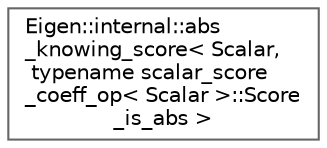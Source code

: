 digraph "类继承关系图"
{
 // LATEX_PDF_SIZE
  bgcolor="transparent";
  edge [fontname=Helvetica,fontsize=10,labelfontname=Helvetica,labelfontsize=10];
  node [fontname=Helvetica,fontsize=10,shape=box,height=0.2,width=0.4];
  rankdir="LR";
  Node0 [id="Node000000",label="Eigen::internal::abs\l_knowing_score\< Scalar,\l typename scalar_score\l_coeff_op\< Scalar \>::Score\l_is_abs \>",height=0.2,width=0.4,color="grey40", fillcolor="white", style="filled",URL="$struct_eigen_1_1internal_1_1abs__knowing__score_3_01_scalar_00_01typename_01scalar__score__coeff5c3b449f8772ed2666062ac71b9807cd.html",tooltip=" "];
}
